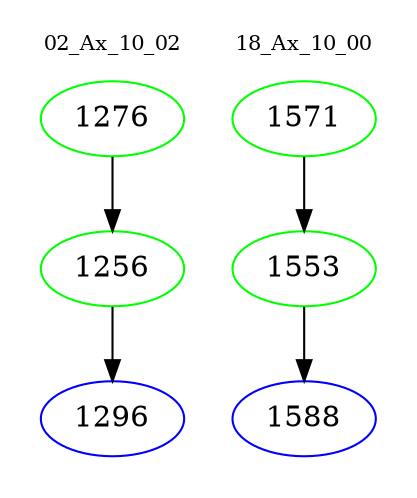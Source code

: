 digraph{
subgraph cluster_0 {
color = white
label = "02_Ax_10_02";
fontsize=10;
T0_1276 [label="1276", color="green"]
T0_1276 -> T0_1256 [color="black"]
T0_1256 [label="1256", color="green"]
T0_1256 -> T0_1296 [color="black"]
T0_1296 [label="1296", color="blue"]
}
subgraph cluster_1 {
color = white
label = "18_Ax_10_00";
fontsize=10;
T1_1571 [label="1571", color="green"]
T1_1571 -> T1_1553 [color="black"]
T1_1553 [label="1553", color="green"]
T1_1553 -> T1_1588 [color="black"]
T1_1588 [label="1588", color="blue"]
}
}
